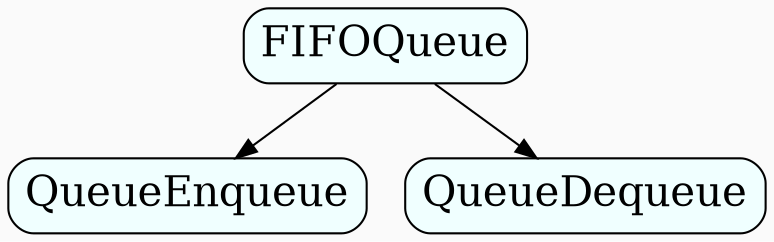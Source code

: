digraph {
  graph[bgcolor=gray98,compound=true]
  node[fontsize=20,shape=box,fillcolor=azure, style="filled,rounded"]

  FIFOQueue -> QueueEnqueue
  FIFOQueue -> QueueDequeue
}
